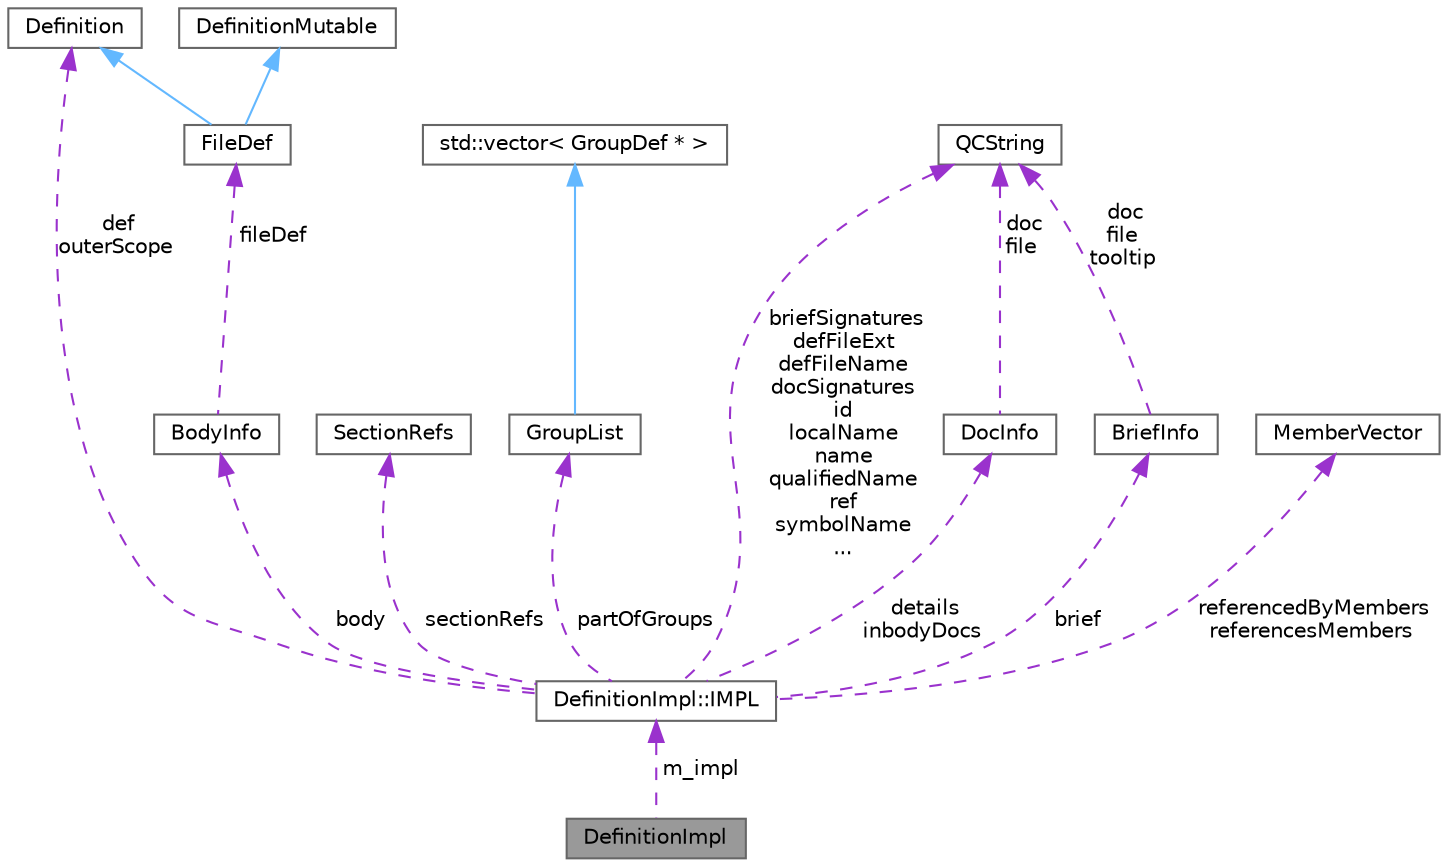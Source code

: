 digraph "DefinitionImpl"
{
 // INTERACTIVE_SVG=YES
 // LATEX_PDF_SIZE
  bgcolor="transparent";
  edge [fontname=Helvetica,fontsize=10,labelfontname=Helvetica,labelfontsize=10];
  node [fontname=Helvetica,fontsize=10,shape=box,height=0.2,width=0.4];
  Node1 [label="DefinitionImpl",height=0.2,width=0.4,color="gray40", fillcolor="grey60", style="filled", fontcolor="black",tooltip=" "];
  Node2 -> Node1 [dir="back",color="darkorchid3",style="dashed",label=" m_impl" ];
  Node2 [label="DefinitionImpl::IMPL",height=0.2,width=0.4,color="gray40", fillcolor="white", style="filled",URL="$dd/d50/class_definition_impl_1_1_i_m_p_l.html",tooltip="Private data associated with a Symbol DefinitionImpl object."];
  Node3 -> Node2 [dir="back",color="darkorchid3",style="dashed",label=" def\nouterScope" ];
  Node3 [label="Definition",height=0.2,width=0.4,color="gray40", fillcolor="white", style="filled",URL="$d5/dcc/class_definition.html",tooltip="The common base class of all entity definitions found in the sources."];
  Node4 -> Node2 [dir="back",color="darkorchid3",style="dashed",label=" sectionRefs" ];
  Node4 [label="SectionRefs",height=0.2,width=0.4,color="gray40", fillcolor="white", style="filled",URL="$d1/df9/class_section_refs.html",tooltip="class that represents a list of constant references to sections."];
  Node5 -> Node2 [dir="back",color="darkorchid3",style="dashed",label=" partOfGroups" ];
  Node5 [label="GroupList",height=0.2,width=0.4,color="gray40", fillcolor="white", style="filled",URL="$d3/d3b/class_group_list.html",tooltip=" "];
  Node6 -> Node5 [dir="back",color="steelblue1",style="solid"];
  Node6 [label="std::vector\< GroupDef * \>",height=0.2,width=0.4,color="gray40", fillcolor="white", style="filled",tooltip=" "];
  Node7 -> Node2 [dir="back",color="darkorchid3",style="dashed",label=" details\ninbodyDocs" ];
  Node7 [label="DocInfo",height=0.2,width=0.4,color="gray40", fillcolor="white", style="filled",URL="$d7/dd5/struct_doc_info.html",tooltip="Data associated with a detailed description."];
  Node8 -> Node7 [dir="back",color="darkorchid3",style="dashed",label=" doc\nfile" ];
  Node8 [label="QCString",height=0.2,width=0.4,color="gray40", fillcolor="white", style="filled",URL="$d9/d45/class_q_c_string.html",tooltip="This is an alternative implementation of QCString."];
  Node9 -> Node2 [dir="back",color="darkorchid3",style="dashed",label=" brief" ];
  Node9 [label="BriefInfo",height=0.2,width=0.4,color="gray40", fillcolor="white", style="filled",URL="$d0/da7/struct_brief_info.html",tooltip="Data associated with a brief description."];
  Node8 -> Node9 [dir="back",color="darkorchid3",style="dashed",label=" doc\nfile\ntooltip" ];
  Node10 -> Node2 [dir="back",color="darkorchid3",style="dashed",label=" body" ];
  Node10 [label="BodyInfo",height=0.2,width=0.4,color="gray40", fillcolor="white", style="filled",URL="$db/dab/struct_body_info.html",tooltip="Data associated with description found in the body."];
  Node11 -> Node10 [dir="back",color="darkorchid3",style="dashed",label=" fileDef" ];
  Node11 [label="FileDef",height=0.2,width=0.4,color="gray40", fillcolor="white", style="filled",URL="$de/db0/class_file_def.html",tooltip="A model of a file symbol."];
  Node12 -> Node11 [dir="back",color="steelblue1",style="solid"];
  Node12 [label="DefinitionMutable",height=0.2,width=0.4,color="gray40", fillcolor="white", style="filled",URL="$d0/d46/class_definition_mutable.html",tooltip=" "];
  Node3 -> Node11 [dir="back",color="steelblue1",style="solid"];
  Node8 -> Node2 [dir="back",color="darkorchid3",style="dashed",label=" briefSignatures\ndefFileExt\ndefFileName\ndocSignatures\nid\nlocalName\nname\nqualifiedName\nref\nsymbolName\n..." ];
  Node13 -> Node2 [dir="back",color="darkorchid3",style="dashed",label=" referencedByMembers\nreferencesMembers" ];
  Node13 [label="MemberVector",height=0.2,width=0.4,color="gray40", fillcolor="white", style="filled",URL="$d1/d7d/class_member_vector.html",tooltip="A vector of MemberDef object."];
}
